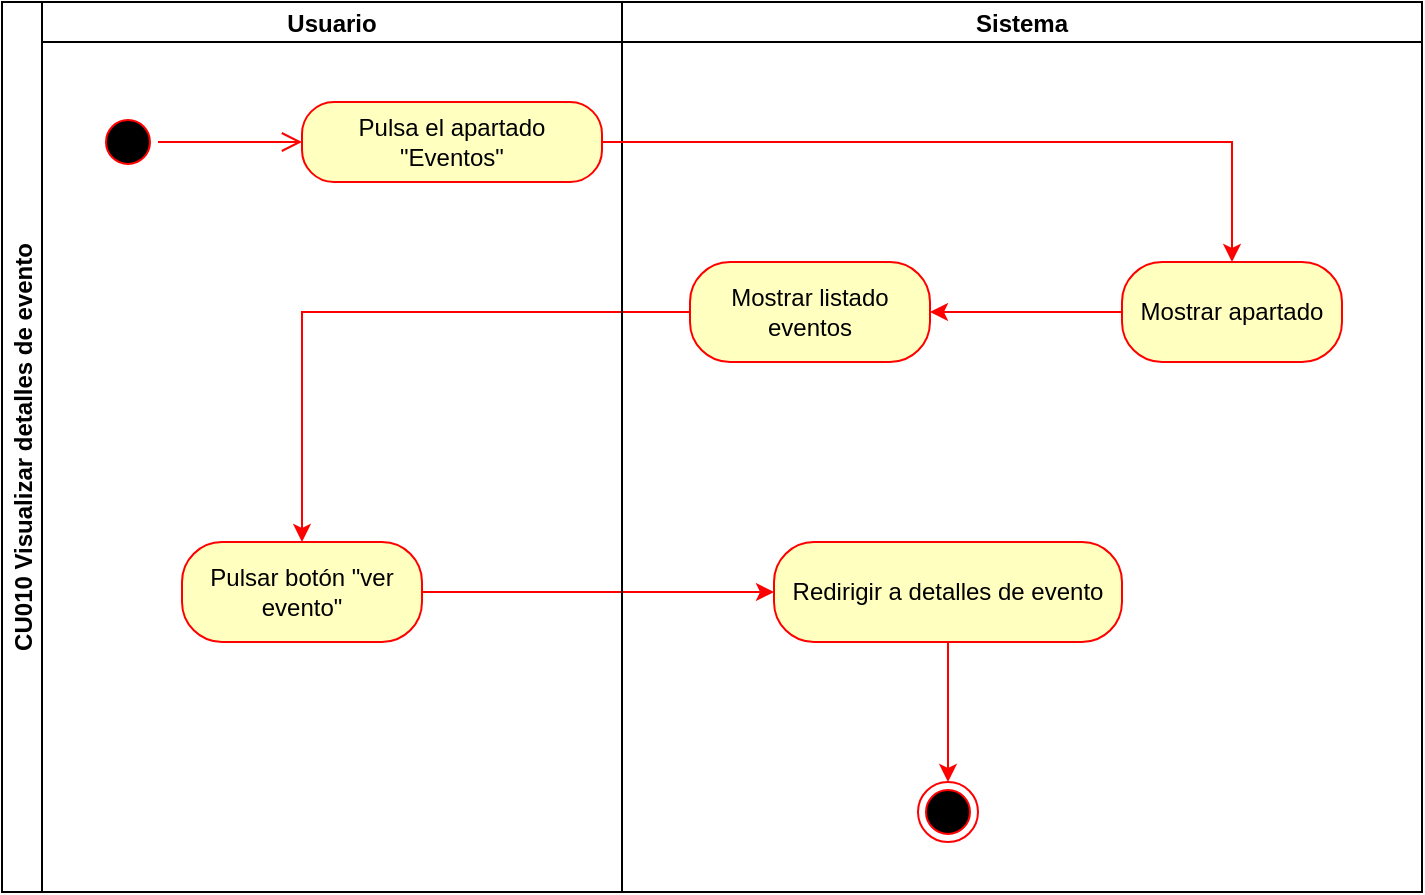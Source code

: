 <mxfile version="27.1.6">
  <diagram name="Página-1" id="26lVlbNtsUEqQncj-INb">
    <mxGraphModel grid="1" page="1" gridSize="10" guides="1" tooltips="1" connect="1" arrows="1" fold="1" pageScale="1" pageWidth="827" pageHeight="1169" math="0" shadow="0">
      <root>
        <mxCell id="0" />
        <mxCell id="1" parent="0" />
        <mxCell id="wuD5THcL1bPiLJI8QyXi-1" value="CU010 Visualizar detalles de evento" style="swimlane;childLayout=stackLayout;resizeParent=1;resizeParentMax=0;startSize=20;horizontal=0;horizontalStack=1;" vertex="1" parent="1">
          <mxGeometry x="10" y="30" width="710" height="445" as="geometry">
            <mxRectangle x="200" y="80" width="40" height="50" as="alternateBounds" />
          </mxGeometry>
        </mxCell>
        <mxCell id="wuD5THcL1bPiLJI8QyXi-4" value="Usuario" style="swimlane;startSize=20;" vertex="1" parent="wuD5THcL1bPiLJI8QyXi-1">
          <mxGeometry x="20" width="290" height="445" as="geometry" />
        </mxCell>
        <mxCell id="wuD5THcL1bPiLJI8QyXi-5" value="" style="ellipse;html=1;shape=startState;fillColor=#000000;strokeColor=#ff0000;fillStyle=auto;" vertex="1" parent="wuD5THcL1bPiLJI8QyXi-4">
          <mxGeometry x="28" y="55" width="30" height="30" as="geometry" />
        </mxCell>
        <mxCell id="wuD5THcL1bPiLJI8QyXi-7" value="Pulsa el apartado &quot;Eventos&quot;" style="rounded=1;whiteSpace=wrap;html=1;arcSize=40;fontColor=#000000;fillColor=#ffffc0;strokeColor=#ff0000;" vertex="1" parent="wuD5THcL1bPiLJI8QyXi-4">
          <mxGeometry x="130" y="50" width="150" height="40" as="geometry" />
        </mxCell>
        <mxCell id="wuD5THcL1bPiLJI8QyXi-8" value="" style="edgeStyle=orthogonalEdgeStyle;html=1;verticalAlign=bottom;endArrow=open;endSize=8;strokeColor=#ff0000;rounded=0;exitX=1;exitY=0.5;exitDx=0;exitDy=0;" edge="1" parent="wuD5THcL1bPiLJI8QyXi-4" source="wuD5THcL1bPiLJI8QyXi-5">
          <mxGeometry relative="1" as="geometry">
            <mxPoint x="130" y="70" as="targetPoint" />
            <mxPoint x="82" y="75" as="sourcePoint" />
            <Array as="points">
              <mxPoint x="130" y="70" />
            </Array>
          </mxGeometry>
        </mxCell>
        <mxCell id="wuD5THcL1bPiLJI8QyXi-11" value="Pulsar botón &quot;ver evento&quot;" style="rounded=1;whiteSpace=wrap;html=1;arcSize=40;fontColor=#000000;fillColor=#ffffc0;strokeColor=#ff0000;" vertex="1" parent="wuD5THcL1bPiLJI8QyXi-4">
          <mxGeometry x="70" y="270" width="120" height="50" as="geometry" />
        </mxCell>
        <mxCell id="wuD5THcL1bPiLJI8QyXi-30" style="edgeStyle=orthogonalEdgeStyle;rounded=0;orthogonalLoop=1;jettySize=auto;html=1;exitX=0;exitY=0.5;exitDx=0;exitDy=0;entryX=0.5;entryY=0;entryDx=0;entryDy=0;strokeColor=light-dark(#ff0000, #ededed);" edge="1" parent="wuD5THcL1bPiLJI8QyXi-1" source="wuD5THcL1bPiLJI8QyXi-21" target="wuD5THcL1bPiLJI8QyXi-11">
          <mxGeometry relative="1" as="geometry" />
        </mxCell>
        <mxCell id="wuD5THcL1bPiLJI8QyXi-31" style="edgeStyle=orthogonalEdgeStyle;rounded=0;orthogonalLoop=1;jettySize=auto;html=1;exitX=1;exitY=0.5;exitDx=0;exitDy=0;strokeColor=light-dark(#ff0000, #ededed);" edge="1" parent="wuD5THcL1bPiLJI8QyXi-1" source="wuD5THcL1bPiLJI8QyXi-11" target="wuD5THcL1bPiLJI8QyXi-27">
          <mxGeometry relative="1" as="geometry" />
        </mxCell>
        <mxCell id="wuD5THcL1bPiLJI8QyXi-15" value="Sistema" style="swimlane;startSize=20;" vertex="1" parent="wuD5THcL1bPiLJI8QyXi-1">
          <mxGeometry x="310" width="400" height="445" as="geometry">
            <mxRectangle x="310" width="40" height="720" as="alternateBounds" />
          </mxGeometry>
        </mxCell>
        <mxCell id="wuD5THcL1bPiLJI8QyXi-29" style="edgeStyle=orthogonalEdgeStyle;rounded=0;orthogonalLoop=1;jettySize=auto;html=1;exitX=0;exitY=0.5;exitDx=0;exitDy=0;entryX=1;entryY=0.5;entryDx=0;entryDy=0;strokeColor=light-dark(#ff0000, #ededed);" edge="1" parent="wuD5THcL1bPiLJI8QyXi-15" source="wuD5THcL1bPiLJI8QyXi-16" target="wuD5THcL1bPiLJI8QyXi-21">
          <mxGeometry relative="1" as="geometry" />
        </mxCell>
        <mxCell id="wuD5THcL1bPiLJI8QyXi-16" value="Mostrar apartado" style="rounded=1;whiteSpace=wrap;html=1;arcSize=40;fontColor=#000000;fillColor=#ffffc0;strokeColor=#ff0000;" vertex="1" parent="wuD5THcL1bPiLJI8QyXi-15">
          <mxGeometry x="250" y="130" width="110" height="50" as="geometry" />
        </mxCell>
        <mxCell id="wuD5THcL1bPiLJI8QyXi-19" value="" style="ellipse;html=1;shape=endState;fillColor=#000000;strokeColor=#ff0000;" vertex="1" parent="wuD5THcL1bPiLJI8QyXi-15">
          <mxGeometry x="148" y="390" width="30" height="30" as="geometry" />
        </mxCell>
        <mxCell id="wuD5THcL1bPiLJI8QyXi-20" style="edgeStyle=orthogonalEdgeStyle;rounded=0;orthogonalLoop=1;jettySize=auto;html=1;exitX=0.5;exitY=1;exitDx=0;exitDy=0;" edge="1" parent="wuD5THcL1bPiLJI8QyXi-15">
          <mxGeometry relative="1" as="geometry">
            <mxPoint x="86" y="360" as="sourcePoint" />
            <mxPoint x="86" y="360" as="targetPoint" />
          </mxGeometry>
        </mxCell>
        <mxCell id="wuD5THcL1bPiLJI8QyXi-21" value="Mostrar listado eventos" style="rounded=1;whiteSpace=wrap;html=1;arcSize=40;fontColor=#000000;fillColor=#ffffc0;strokeColor=#ff0000;" vertex="1" parent="wuD5THcL1bPiLJI8QyXi-15">
          <mxGeometry x="34" y="130" width="120" height="50" as="geometry" />
        </mxCell>
        <mxCell id="wuD5THcL1bPiLJI8QyXi-32" style="edgeStyle=orthogonalEdgeStyle;rounded=0;orthogonalLoop=1;jettySize=auto;html=1;exitX=0.5;exitY=1;exitDx=0;exitDy=0;entryX=0.5;entryY=0;entryDx=0;entryDy=0;strokeColor=light-dark(#ff0000, #ededed);" edge="1" parent="wuD5THcL1bPiLJI8QyXi-15" source="wuD5THcL1bPiLJI8QyXi-27" target="wuD5THcL1bPiLJI8QyXi-19">
          <mxGeometry relative="1" as="geometry" />
        </mxCell>
        <mxCell id="wuD5THcL1bPiLJI8QyXi-27" value="Redirigir a detalles de evento" style="rounded=1;whiteSpace=wrap;html=1;arcSize=40;fontColor=#000000;fillColor=#ffffc0;strokeColor=#ff0000;" vertex="1" parent="wuD5THcL1bPiLJI8QyXi-15">
          <mxGeometry x="76" y="270" width="174" height="50" as="geometry" />
        </mxCell>
        <mxCell id="wuD5THcL1bPiLJI8QyXi-33" style="edgeStyle=orthogonalEdgeStyle;rounded=0;orthogonalLoop=1;jettySize=auto;html=1;exitX=1;exitY=0.5;exitDx=0;exitDy=0;entryX=0.5;entryY=0;entryDx=0;entryDy=0;strokeColor=light-dark(#ff0000, #ededed);" edge="1" parent="wuD5THcL1bPiLJI8QyXi-1" source="wuD5THcL1bPiLJI8QyXi-7" target="wuD5THcL1bPiLJI8QyXi-16">
          <mxGeometry relative="1" as="geometry" />
        </mxCell>
      </root>
    </mxGraphModel>
  </diagram>
</mxfile>
